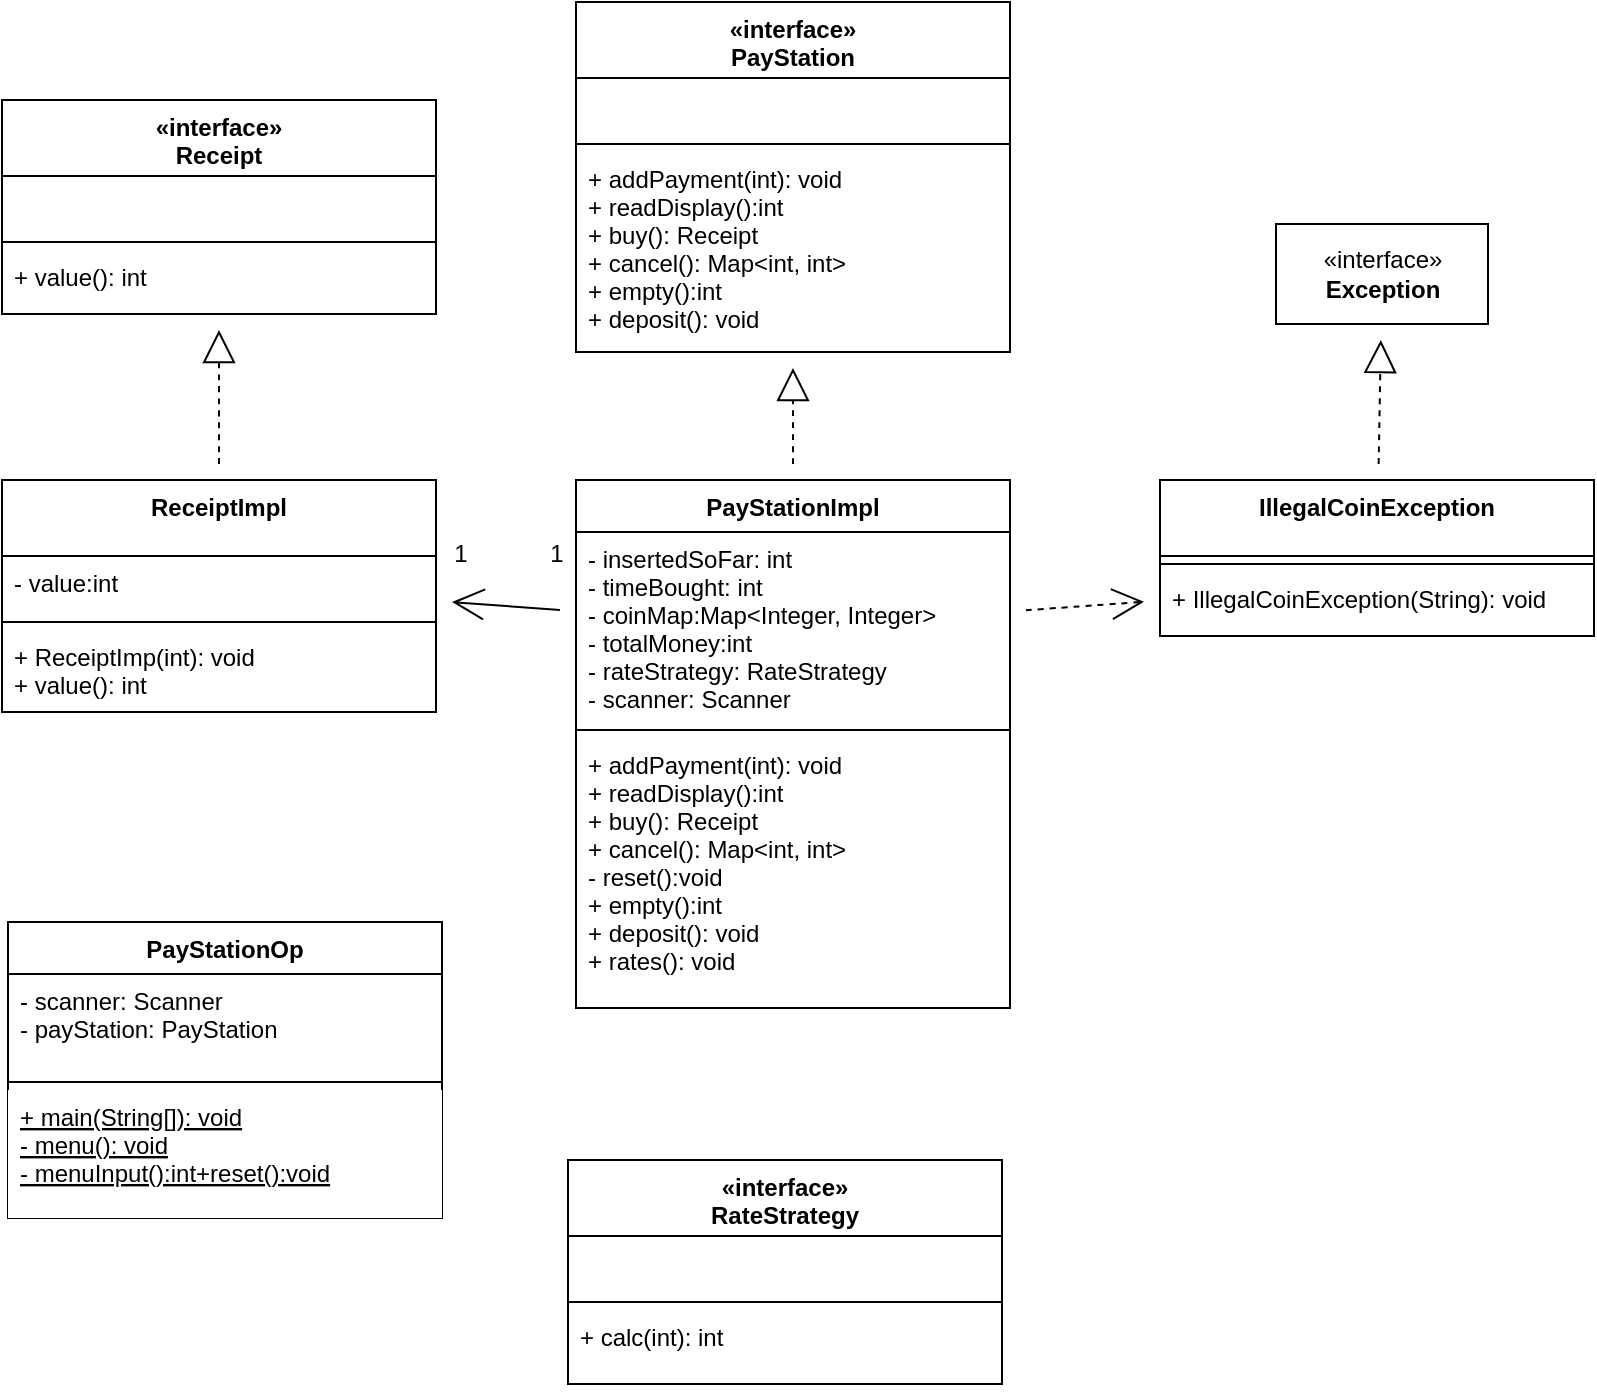 <mxfile version="26.0.11">
  <diagram id="5pTPnk4X15udIdV0EkQY" name="Page-1">
    <mxGraphModel dx="378" dy="713" grid="0" gridSize="10" guides="1" tooltips="1" connect="1" arrows="1" fold="1" page="0" pageScale="1" pageWidth="850" pageHeight="1100" math="0" shadow="0">
      <root>
        <mxCell id="0" />
        <mxCell id="1" parent="0" />
        <mxCell id="8iII8IrtHj4zT02Lu7h3-1" value="«interface»&#xa;PayStation" style="swimlane;fontStyle=1;align=center;verticalAlign=top;childLayout=stackLayout;horizontal=1;startSize=38;horizontalStack=0;resizeParent=1;resizeParentMax=0;resizeLast=0;collapsible=1;marginBottom=0;hachureGap=4;" parent="1" vertex="1">
          <mxGeometry x="426" y="89" width="217" height="175" as="geometry" />
        </mxCell>
        <mxCell id="8iII8IrtHj4zT02Lu7h3-2" value=" &#xa;" style="text;strokeColor=none;fillColor=none;align=left;verticalAlign=top;spacingLeft=4;spacingRight=4;overflow=hidden;rotatable=0;points=[[0,0.5],[1,0.5]];portConstraint=eastwest;hachureGap=4;" parent="8iII8IrtHj4zT02Lu7h3-1" vertex="1">
          <mxGeometry y="38" width="217" height="29" as="geometry" />
        </mxCell>
        <mxCell id="8iII8IrtHj4zT02Lu7h3-3" value="" style="line;strokeWidth=1;fillColor=none;align=left;verticalAlign=middle;spacingTop=-1;spacingLeft=3;spacingRight=3;rotatable=0;labelPosition=right;points=[];portConstraint=eastwest;hachureGap=4;" parent="8iII8IrtHj4zT02Lu7h3-1" vertex="1">
          <mxGeometry y="67" width="217" height="8" as="geometry" />
        </mxCell>
        <mxCell id="8iII8IrtHj4zT02Lu7h3-4" value="+ addPayment(int): void&#xa;+ readDisplay():int&#xa;+ buy(): Receipt&#xa;+ cancel(): Map&lt;int, int&gt;&#xa;+ empty():int&#xa;+ deposit(): void&#xa;" style="text;strokeColor=none;fillColor=none;align=left;verticalAlign=top;spacingLeft=4;spacingRight=4;overflow=hidden;rotatable=0;points=[[0,0.5],[1,0.5]];portConstraint=eastwest;hachureGap=4;" parent="8iII8IrtHj4zT02Lu7h3-1" vertex="1">
          <mxGeometry y="75" width="217" height="100" as="geometry" />
        </mxCell>
        <mxCell id="8iII8IrtHj4zT02Lu7h3-18" style="edgeStyle=none;curved=1;rounded=0;orthogonalLoop=1;jettySize=auto;html=1;endArrow=block;startSize=14;endSize=14;sourcePerimeterSpacing=8;targetPerimeterSpacing=8;endFill=0;dashed=1;" parent="1" source="8iII8IrtHj4zT02Lu7h3-5" target="8iII8IrtHj4zT02Lu7h3-1" edge="1">
          <mxGeometry relative="1" as="geometry" />
        </mxCell>
        <mxCell id="8iII8IrtHj4zT02Lu7h3-5" value="PayStationImpl" style="swimlane;fontStyle=1;align=center;verticalAlign=top;childLayout=stackLayout;horizontal=1;startSize=26;horizontalStack=0;resizeParent=1;resizeParentMax=0;resizeLast=0;collapsible=1;marginBottom=0;hachureGap=4;" parent="1" vertex="1">
          <mxGeometry x="426" y="328" width="217" height="264" as="geometry" />
        </mxCell>
        <mxCell id="8iII8IrtHj4zT02Lu7h3-6" value="- insertedSoFar: int&#xa;- timeBought: int&#xa;- coinMap:Map&lt;Integer, Integer&gt;&#xa;- totalMoney:int&#xa;- rateStrategy: RateStrategy&#xa;- scanner: Scanner" style="text;strokeColor=none;fillColor=none;align=left;verticalAlign=top;spacingLeft=4;spacingRight=4;overflow=hidden;rotatable=0;points=[[0,0.5],[1,0.5]];portConstraint=eastwest;hachureGap=4;" parent="8iII8IrtHj4zT02Lu7h3-5" vertex="1">
          <mxGeometry y="26" width="217" height="95" as="geometry" />
        </mxCell>
        <mxCell id="8iII8IrtHj4zT02Lu7h3-7" value="" style="line;strokeWidth=1;fillColor=none;align=left;verticalAlign=middle;spacingTop=-1;spacingLeft=3;spacingRight=3;rotatable=0;labelPosition=right;points=[];portConstraint=eastwest;hachureGap=4;" parent="8iII8IrtHj4zT02Lu7h3-5" vertex="1">
          <mxGeometry y="121" width="217" height="8" as="geometry" />
        </mxCell>
        <mxCell id="8iII8IrtHj4zT02Lu7h3-8" value="+ addPayment(int): void&#xa;+ readDisplay():int&#xa;+ buy(): Receipt&#xa;+ cancel(): Map&lt;int, int&gt;&#xa;- reset():void&#xa;+ empty():int&#xa;+ deposit(): void&#xa;+ rates(): void&#xa;&#xa;" style="text;strokeColor=none;fillColor=none;align=left;verticalAlign=top;spacingLeft=4;spacingRight=4;overflow=hidden;rotatable=0;points=[[0,0.5],[1,0.5]];portConstraint=eastwest;hachureGap=4;" parent="8iII8IrtHj4zT02Lu7h3-5" vertex="1">
          <mxGeometry y="129" width="217" height="135" as="geometry" />
        </mxCell>
        <mxCell id="8iII8IrtHj4zT02Lu7h3-10" value="«interface»&#xa;Receipt" style="swimlane;fontStyle=1;align=center;verticalAlign=top;childLayout=stackLayout;horizontal=1;startSize=38;horizontalStack=0;resizeParent=1;resizeParentMax=0;resizeLast=0;collapsible=1;marginBottom=0;hachureGap=4;" parent="1" vertex="1">
          <mxGeometry x="139" y="138" width="217" height="107" as="geometry" />
        </mxCell>
        <mxCell id="8iII8IrtHj4zT02Lu7h3-11" value=" &#xa;" style="text;strokeColor=none;fillColor=none;align=left;verticalAlign=top;spacingLeft=4;spacingRight=4;overflow=hidden;rotatable=0;points=[[0,0.5],[1,0.5]];portConstraint=eastwest;hachureGap=4;" parent="8iII8IrtHj4zT02Lu7h3-10" vertex="1">
          <mxGeometry y="38" width="217" height="29" as="geometry" />
        </mxCell>
        <mxCell id="8iII8IrtHj4zT02Lu7h3-12" value="" style="line;strokeWidth=1;fillColor=none;align=left;verticalAlign=middle;spacingTop=-1;spacingLeft=3;spacingRight=3;rotatable=0;labelPosition=right;points=[];portConstraint=eastwest;hachureGap=4;" parent="8iII8IrtHj4zT02Lu7h3-10" vertex="1">
          <mxGeometry y="67" width="217" height="8" as="geometry" />
        </mxCell>
        <mxCell id="8iII8IrtHj4zT02Lu7h3-13" value="+ value(): int" style="text;strokeColor=none;fillColor=none;align=left;verticalAlign=top;spacingLeft=4;spacingRight=4;overflow=hidden;rotatable=0;points=[[0,0.5],[1,0.5]];portConstraint=eastwest;hachureGap=4;" parent="8iII8IrtHj4zT02Lu7h3-10" vertex="1">
          <mxGeometry y="75" width="217" height="32" as="geometry" />
        </mxCell>
        <mxCell id="8iII8IrtHj4zT02Lu7h3-19" style="edgeStyle=none;curved=1;rounded=0;orthogonalLoop=1;jettySize=auto;html=1;endArrow=block;endFill=0;startSize=14;endSize=14;sourcePerimeterSpacing=8;targetPerimeterSpacing=8;dashed=1;" parent="1" source="8iII8IrtHj4zT02Lu7h3-14" target="8iII8IrtHj4zT02Lu7h3-10" edge="1">
          <mxGeometry relative="1" as="geometry" />
        </mxCell>
        <mxCell id="8iII8IrtHj4zT02Lu7h3-14" value="ReceiptImpl" style="swimlane;fontStyle=1;align=center;verticalAlign=top;childLayout=stackLayout;horizontal=1;startSize=38;horizontalStack=0;resizeParent=1;resizeParentMax=0;resizeLast=0;collapsible=1;marginBottom=0;hachureGap=4;" parent="1" vertex="1">
          <mxGeometry x="139" y="328" width="217" height="116" as="geometry" />
        </mxCell>
        <mxCell id="8iII8IrtHj4zT02Lu7h3-15" value="- value:int" style="text;strokeColor=none;fillColor=none;align=left;verticalAlign=top;spacingLeft=4;spacingRight=4;overflow=hidden;rotatable=0;points=[[0,0.5],[1,0.5]];portConstraint=eastwest;hachureGap=4;" parent="8iII8IrtHj4zT02Lu7h3-14" vertex="1">
          <mxGeometry y="38" width="217" height="29" as="geometry" />
        </mxCell>
        <mxCell id="8iII8IrtHj4zT02Lu7h3-16" value="" style="line;strokeWidth=1;fillColor=none;align=left;verticalAlign=middle;spacingTop=-1;spacingLeft=3;spacingRight=3;rotatable=0;labelPosition=right;points=[];portConstraint=eastwest;hachureGap=4;" parent="8iII8IrtHj4zT02Lu7h3-14" vertex="1">
          <mxGeometry y="67" width="217" height="8" as="geometry" />
        </mxCell>
        <mxCell id="8iII8IrtHj4zT02Lu7h3-17" value="+ ReceiptImp(int): void&#xa;+ value(): int" style="text;strokeColor=none;fillColor=none;align=left;verticalAlign=top;spacingLeft=4;spacingRight=4;overflow=hidden;rotatable=0;points=[[0,0.5],[1,0.5]];portConstraint=eastwest;hachureGap=4;" parent="8iII8IrtHj4zT02Lu7h3-14" vertex="1">
          <mxGeometry y="75" width="217" height="41" as="geometry" />
        </mxCell>
        <mxCell id="8iII8IrtHj4zT02Lu7h3-20" value="«interface»&lt;br&gt;&lt;div&gt;&lt;b&gt;Exception&lt;/b&gt;&lt;/div&gt;" style="html=1;hachureGap=4;" parent="1" vertex="1">
          <mxGeometry x="776" y="200" width="106" height="50" as="geometry" />
        </mxCell>
        <mxCell id="8iII8IrtHj4zT02Lu7h3-25" style="edgeStyle=none;curved=1;rounded=0;orthogonalLoop=1;jettySize=auto;html=1;endArrow=block;endFill=0;startSize=14;endSize=14;sourcePerimeterSpacing=8;targetPerimeterSpacing=8;dashed=1;" parent="1" source="8iII8IrtHj4zT02Lu7h3-21" target="8iII8IrtHj4zT02Lu7h3-20" edge="1">
          <mxGeometry relative="1" as="geometry" />
        </mxCell>
        <mxCell id="8iII8IrtHj4zT02Lu7h3-21" value="IllegalCoinException" style="swimlane;fontStyle=1;align=center;verticalAlign=top;childLayout=stackLayout;horizontal=1;startSize=38;horizontalStack=0;resizeParent=1;resizeParentMax=0;resizeLast=0;collapsible=1;marginBottom=0;hachureGap=4;" parent="1" vertex="1">
          <mxGeometry x="718" y="328" width="217" height="78" as="geometry" />
        </mxCell>
        <mxCell id="8iII8IrtHj4zT02Lu7h3-23" value="" style="line;strokeWidth=1;fillColor=none;align=left;verticalAlign=middle;spacingTop=-1;spacingLeft=3;spacingRight=3;rotatable=0;labelPosition=right;points=[];portConstraint=eastwest;hachureGap=4;" parent="8iII8IrtHj4zT02Lu7h3-21" vertex="1">
          <mxGeometry y="38" width="217" height="8" as="geometry" />
        </mxCell>
        <mxCell id="8iII8IrtHj4zT02Lu7h3-24" value="+ IllegalCoinException(String): void" style="text;strokeColor=none;fillColor=none;align=left;verticalAlign=top;spacingLeft=4;spacingRight=4;overflow=hidden;rotatable=0;points=[[0,0.5],[1,0.5]];portConstraint=eastwest;hachureGap=4;" parent="8iII8IrtHj4zT02Lu7h3-21" vertex="1">
          <mxGeometry y="46" width="217" height="32" as="geometry" />
        </mxCell>
        <mxCell id="8iII8IrtHj4zT02Lu7h3-26" style="edgeStyle=none;curved=1;rounded=0;orthogonalLoop=1;jettySize=auto;html=1;endArrow=open;endFill=0;startSize=14;endSize=14;sourcePerimeterSpacing=8;targetPerimeterSpacing=8;" parent="1" source="8iII8IrtHj4zT02Lu7h3-6" target="8iII8IrtHj4zT02Lu7h3-15" edge="1">
          <mxGeometry relative="1" as="geometry" />
        </mxCell>
        <mxCell id="8iII8IrtHj4zT02Lu7h3-27" style="edgeStyle=none;curved=1;rounded=0;orthogonalLoop=1;jettySize=auto;html=1;dashed=1;endArrow=open;endFill=0;startSize=14;endSize=14;sourcePerimeterSpacing=8;targetPerimeterSpacing=8;" parent="1" source="8iII8IrtHj4zT02Lu7h3-6" edge="1">
          <mxGeometry relative="1" as="geometry">
            <mxPoint x="710" y="388.878" as="targetPoint" />
          </mxGeometry>
        </mxCell>
        <mxCell id="8iII8IrtHj4zT02Lu7h3-28" value="1" style="text;html=1;align=center;verticalAlign=middle;resizable=0;points=[];autosize=1;strokeColor=none;fillColor=none;hachureGap=4;" parent="1" vertex="1">
          <mxGeometry x="359" y="356" width="17" height="18" as="geometry" />
        </mxCell>
        <mxCell id="8iII8IrtHj4zT02Lu7h3-29" value="1" style="text;html=1;align=center;verticalAlign=middle;resizable=0;points=[];autosize=1;strokeColor=none;fillColor=none;hachureGap=4;" parent="1" vertex="1">
          <mxGeometry x="407" y="356" width="17" height="18" as="geometry" />
        </mxCell>
        <mxCell id="eepXHNa1NFzo9ST1N9Kp-21" value="PayStationOp" style="swimlane;fontStyle=1;align=center;verticalAlign=top;childLayout=stackLayout;horizontal=1;startSize=26;horizontalStack=0;resizeParent=1;resizeParentMax=0;resizeLast=0;collapsible=1;marginBottom=0;hachureGap=4;" vertex="1" parent="1">
          <mxGeometry x="142" y="549" width="217" height="148" as="geometry" />
        </mxCell>
        <mxCell id="eepXHNa1NFzo9ST1N9Kp-22" value="- scanner: Scanner&#xa;- payStation: PayStation" style="text;strokeColor=none;fillColor=none;align=left;verticalAlign=top;spacingLeft=4;spacingRight=4;overflow=hidden;rotatable=0;points=[[0,0.5],[1,0.5]];portConstraint=eastwest;hachureGap=4;" vertex="1" parent="eepXHNa1NFzo9ST1N9Kp-21">
          <mxGeometry y="26" width="217" height="50" as="geometry" />
        </mxCell>
        <mxCell id="eepXHNa1NFzo9ST1N9Kp-23" value="" style="line;strokeWidth=1;fillColor=none;align=left;verticalAlign=middle;spacingTop=-1;spacingLeft=3;spacingRight=3;rotatable=0;labelPosition=right;points=[];portConstraint=eastwest;hachureGap=4;" vertex="1" parent="eepXHNa1NFzo9ST1N9Kp-21">
          <mxGeometry y="76" width="217" height="8" as="geometry" />
        </mxCell>
        <mxCell id="eepXHNa1NFzo9ST1N9Kp-24" value="+ main(String[]): void&#xa;- menu(): void&#xa;- menuInput():int+reset():void" style="text;strokeColor=none;fillColor=default;align=left;verticalAlign=top;spacingLeft=4;spacingRight=4;overflow=hidden;rotatable=0;points=[[0,0.5],[1,0.5]];portConstraint=eastwest;hachureGap=4;fontStyle=4" vertex="1" parent="eepXHNa1NFzo9ST1N9Kp-21">
          <mxGeometry y="84" width="217" height="64" as="geometry" />
        </mxCell>
        <mxCell id="eepXHNa1NFzo9ST1N9Kp-25" value="«interface»&#xa;RateStrategy" style="swimlane;fontStyle=1;align=center;verticalAlign=top;childLayout=stackLayout;horizontal=1;startSize=38;horizontalStack=0;resizeParent=1;resizeParentMax=0;resizeLast=0;collapsible=1;marginBottom=0;hachureGap=4;" vertex="1" parent="1">
          <mxGeometry x="422" y="668" width="217" height="112" as="geometry" />
        </mxCell>
        <mxCell id="eepXHNa1NFzo9ST1N9Kp-26" value=" &#xa;" style="text;strokeColor=none;fillColor=none;align=left;verticalAlign=top;spacingLeft=4;spacingRight=4;overflow=hidden;rotatable=0;points=[[0,0.5],[1,0.5]];portConstraint=eastwest;hachureGap=4;" vertex="1" parent="eepXHNa1NFzo9ST1N9Kp-25">
          <mxGeometry y="38" width="217" height="29" as="geometry" />
        </mxCell>
        <mxCell id="eepXHNa1NFzo9ST1N9Kp-27" value="" style="line;strokeWidth=1;fillColor=none;align=left;verticalAlign=middle;spacingTop=-1;spacingLeft=3;spacingRight=3;rotatable=0;labelPosition=right;points=[];portConstraint=eastwest;hachureGap=4;" vertex="1" parent="eepXHNa1NFzo9ST1N9Kp-25">
          <mxGeometry y="67" width="217" height="8" as="geometry" />
        </mxCell>
        <mxCell id="eepXHNa1NFzo9ST1N9Kp-28" value="+ calc(int): int" style="text;strokeColor=none;fillColor=none;align=left;verticalAlign=top;spacingLeft=4;spacingRight=4;overflow=hidden;rotatable=0;points=[[0,0.5],[1,0.5]];portConstraint=eastwest;hachureGap=4;" vertex="1" parent="eepXHNa1NFzo9ST1N9Kp-25">
          <mxGeometry y="75" width="217" height="37" as="geometry" />
        </mxCell>
      </root>
    </mxGraphModel>
  </diagram>
</mxfile>
